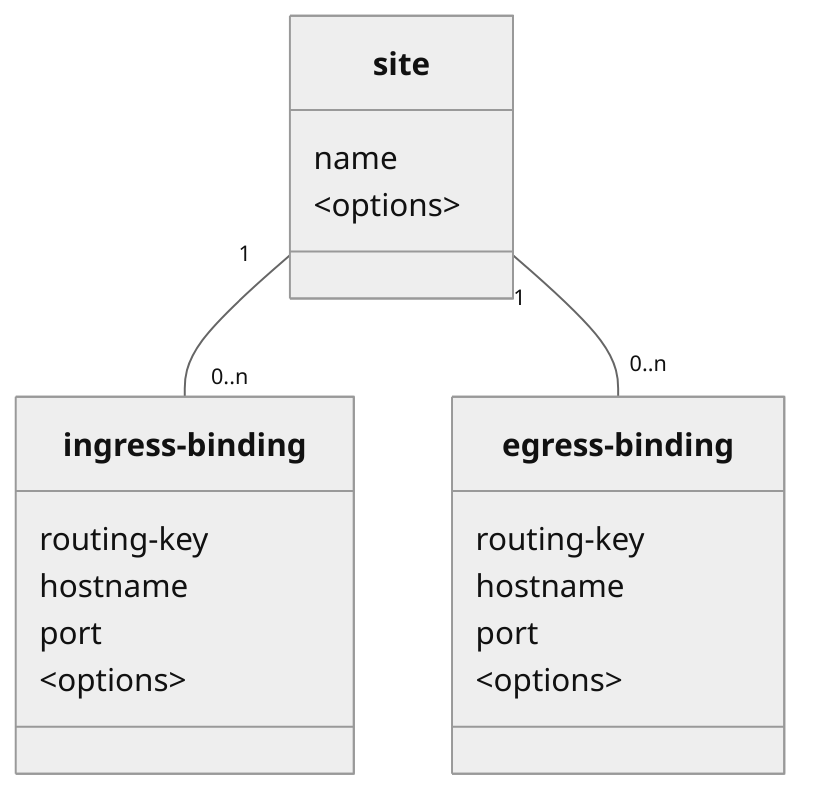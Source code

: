 %%{init: {'theme': 'neutral', 'fontFamily': 'Noto Sans'}}%%

classDiagram
    direction TB
    site "1" -- "0..n" `ingress-binding`
    site "1" -- "0..n" `egress-binding`
    class site {
        name
        &lt;options&gt;
    }
    class `egress-binding` {
        routing-key
        hostname
        port
        &lt;options&gt;
    }
    class `ingress-binding` {
        routing-key
        hostname
        port
        &lt;options&gt;
    }